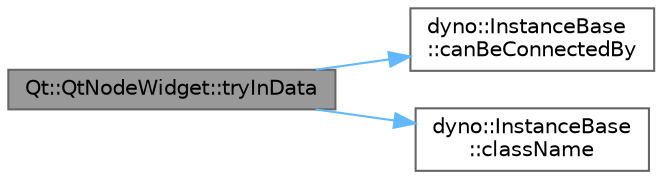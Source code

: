 digraph "Qt::QtNodeWidget::tryInData"
{
 // LATEX_PDF_SIZE
  bgcolor="transparent";
  edge [fontname=Helvetica,fontsize=10,labelfontname=Helvetica,labelfontsize=10];
  node [fontname=Helvetica,fontsize=10,shape=box,height=0.2,width=0.4];
  rankdir="LR";
  Node1 [id="Node000001",label="Qt::QtNodeWidget::tryInData",height=0.2,width=0.4,color="gray40", fillcolor="grey60", style="filled", fontcolor="black",tooltip="To test whether nodaData can be set as the input data for portIndex."];
  Node1 -> Node2 [id="edge1_Node000001_Node000002",color="steelblue1",style="solid",tooltip=" "];
  Node2 [id="Node000002",label="dyno::InstanceBase\l::canBeConnectedBy",height=0.2,width=0.4,color="grey40", fillcolor="white", style="filled",URL="$classdyno_1_1_instance_base.html#aafdc236991417460f8c8d1cc197a0429",tooltip=" "];
  Node1 -> Node3 [id="edge2_Node000001_Node000003",color="steelblue1",style="solid",tooltip=" "];
  Node3 [id="Node000003",label="dyno::InstanceBase\l::className",height=0.2,width=0.4,color="grey40", fillcolor="white", style="filled",URL="$classdyno_1_1_instance_base.html#ab408c24ce4866027a8377ea39cb0d720",tooltip=" "];
}

